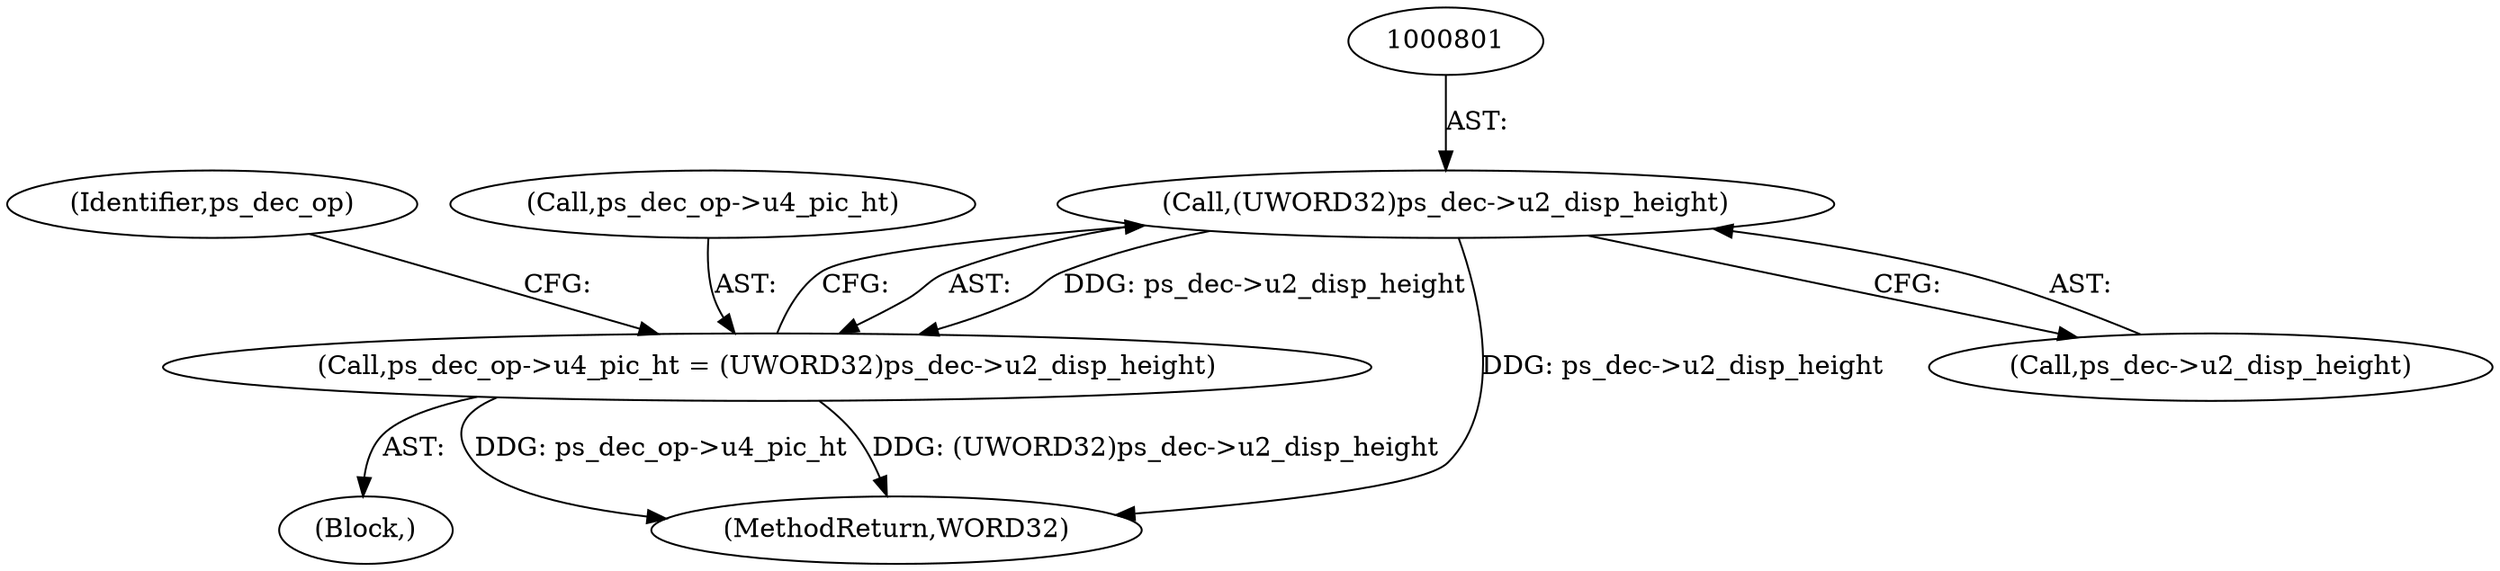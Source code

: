 digraph "0_Android_494561291a503840f385fbcd11d9bc5f4dc502b8@pointer" {
"1000800" [label="(Call,(UWORD32)ps_dec->u2_disp_height)"];
"1000796" [label="(Call,ps_dec_op->u4_pic_ht = (UWORD32)ps_dec->u2_disp_height)"];
"1002185" [label="(MethodReturn,WORD32)"];
"1000807" [label="(Identifier,ps_dec_op)"];
"1000796" [label="(Call,ps_dec_op->u4_pic_ht = (UWORD32)ps_dec->u2_disp_height)"];
"1000800" [label="(Call,(UWORD32)ps_dec->u2_disp_height)"];
"1000797" [label="(Call,ps_dec_op->u4_pic_ht)"];
"1000802" [label="(Call,ps_dec->u2_disp_height)"];
"1000724" [label="(Block,)"];
"1000800" -> "1000796"  [label="AST: "];
"1000800" -> "1000802"  [label="CFG: "];
"1000801" -> "1000800"  [label="AST: "];
"1000802" -> "1000800"  [label="AST: "];
"1000796" -> "1000800"  [label="CFG: "];
"1000800" -> "1002185"  [label="DDG: ps_dec->u2_disp_height"];
"1000800" -> "1000796"  [label="DDG: ps_dec->u2_disp_height"];
"1000796" -> "1000724"  [label="AST: "];
"1000797" -> "1000796"  [label="AST: "];
"1000807" -> "1000796"  [label="CFG: "];
"1000796" -> "1002185"  [label="DDG: (UWORD32)ps_dec->u2_disp_height"];
"1000796" -> "1002185"  [label="DDG: ps_dec_op->u4_pic_ht"];
}
